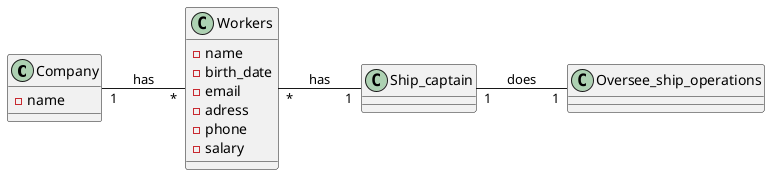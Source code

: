 @startuml
left to right direction

class Company{
    -name
}

class Workers {
    -name
    -birth_date
    -email
    -adress
    -phone
    -salary
}

class Ship_captain {
}

class Oversee_ship_operations{
}



Company "1" --  "*" Workers : has
Workers "*" --  "1" Ship_captain : has
Ship_captain "1" --  "1" Oversee_ship_operations : does

@enduml